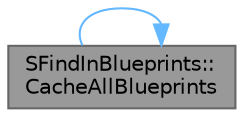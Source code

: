 digraph "SFindInBlueprints::CacheAllBlueprints"
{
 // INTERACTIVE_SVG=YES
 // LATEX_PDF_SIZE
  bgcolor="transparent";
  edge [fontname=Helvetica,fontsize=10,labelfontname=Helvetica,labelfontsize=10];
  node [fontname=Helvetica,fontsize=10,shape=box,height=0.2,width=0.4];
  rankdir="LR";
  Node1 [id="Node000001",label="SFindInBlueprints::\lCacheAllBlueprints",height=0.2,width=0.4,color="gray40", fillcolor="grey60", style="filled", fontcolor="black",tooltip="Asynchronously caches all Blueprints below a specified version."];
  Node1 -> Node1 [id="edge1_Node000001_Node000001",color="steelblue1",style="solid",tooltip=" "];
}
